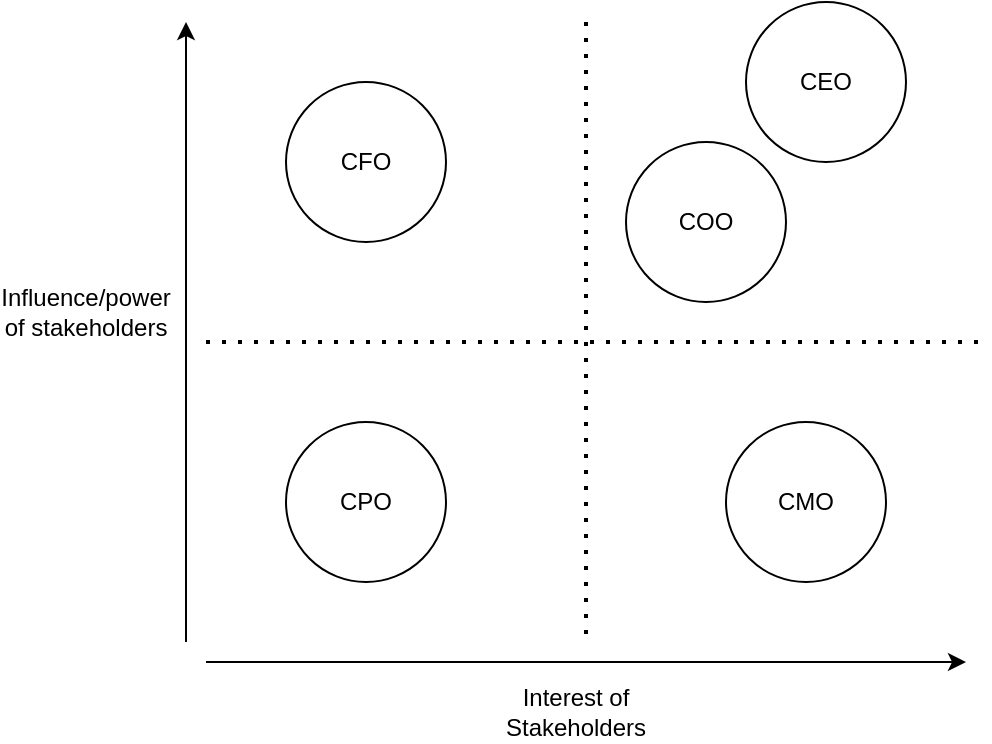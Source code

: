 <mxfile version="17.1.3" type="github">
  <diagram id="-K2PwrttnReMo9DpRBa8" name="Page-1">
    <mxGraphModel dx="1278" dy="583" grid="1" gridSize="10" guides="1" tooltips="1" connect="1" arrows="1" fold="1" page="1" pageScale="1" pageWidth="850" pageHeight="1100" math="0" shadow="0">
      <root>
        <mxCell id="0" />
        <mxCell id="1" parent="0" />
        <mxCell id="5oc8W9QTRjniwFOedGiQ-1" value="" style="endArrow=classic;html=1;rounded=0;" edge="1" parent="1">
          <mxGeometry width="50" height="50" relative="1" as="geometry">
            <mxPoint x="210" y="480" as="sourcePoint" />
            <mxPoint x="590" y="480" as="targetPoint" />
          </mxGeometry>
        </mxCell>
        <mxCell id="5oc8W9QTRjniwFOedGiQ-2" value="" style="endArrow=classic;html=1;rounded=0;" edge="1" parent="1">
          <mxGeometry width="50" height="50" relative="1" as="geometry">
            <mxPoint x="200" y="470" as="sourcePoint" />
            <mxPoint x="200" y="160" as="targetPoint" />
          </mxGeometry>
        </mxCell>
        <mxCell id="5oc8W9QTRjniwFOedGiQ-3" value="Interest of Stakeholders" style="text;html=1;strokeColor=none;fillColor=none;align=center;verticalAlign=middle;whiteSpace=wrap;rounded=0;" vertex="1" parent="1">
          <mxGeometry x="365" y="490" width="60" height="30" as="geometry" />
        </mxCell>
        <mxCell id="5oc8W9QTRjniwFOedGiQ-4" value="Influence/power of stakeholders" style="text;html=1;strokeColor=none;fillColor=none;align=center;verticalAlign=middle;whiteSpace=wrap;rounded=0;" vertex="1" parent="1">
          <mxGeometry x="120" y="290" width="60" height="30" as="geometry" />
        </mxCell>
        <mxCell id="5oc8W9QTRjniwFOedGiQ-5" value="CEO" style="ellipse;whiteSpace=wrap;html=1;aspect=fixed;" vertex="1" parent="1">
          <mxGeometry x="480" y="150" width="80" height="80" as="geometry" />
        </mxCell>
        <mxCell id="5oc8W9QTRjniwFOedGiQ-6" value="CPO" style="ellipse;whiteSpace=wrap;html=1;aspect=fixed;" vertex="1" parent="1">
          <mxGeometry x="250" y="360" width="80" height="80" as="geometry" />
        </mxCell>
        <mxCell id="5oc8W9QTRjniwFOedGiQ-7" value="CFO" style="ellipse;whiteSpace=wrap;html=1;aspect=fixed;" vertex="1" parent="1">
          <mxGeometry x="250" y="190" width="80" height="80" as="geometry" />
        </mxCell>
        <mxCell id="5oc8W9QTRjniwFOedGiQ-8" value="CMO" style="ellipse;whiteSpace=wrap;html=1;aspect=fixed;" vertex="1" parent="1">
          <mxGeometry x="470" y="360" width="80" height="80" as="geometry" />
        </mxCell>
        <mxCell id="5oc8W9QTRjniwFOedGiQ-9" value="COO" style="ellipse;whiteSpace=wrap;html=1;aspect=fixed;" vertex="1" parent="1">
          <mxGeometry x="420" y="220" width="80" height="80" as="geometry" />
        </mxCell>
        <mxCell id="5oc8W9QTRjniwFOedGiQ-10" value="" style="endArrow=none;dashed=1;html=1;dashPattern=1 3;strokeWidth=2;rounded=0;" edge="1" parent="1">
          <mxGeometry width="50" height="50" relative="1" as="geometry">
            <mxPoint x="210" y="320" as="sourcePoint" />
            <mxPoint x="600" y="320" as="targetPoint" />
          </mxGeometry>
        </mxCell>
        <mxCell id="5oc8W9QTRjniwFOedGiQ-11" value="" style="endArrow=none;dashed=1;html=1;dashPattern=1 3;strokeWidth=2;rounded=0;" edge="1" parent="1">
          <mxGeometry width="50" height="50" relative="1" as="geometry">
            <mxPoint x="400" y="160" as="sourcePoint" />
            <mxPoint x="400" y="470" as="targetPoint" />
          </mxGeometry>
        </mxCell>
      </root>
    </mxGraphModel>
  </diagram>
</mxfile>
